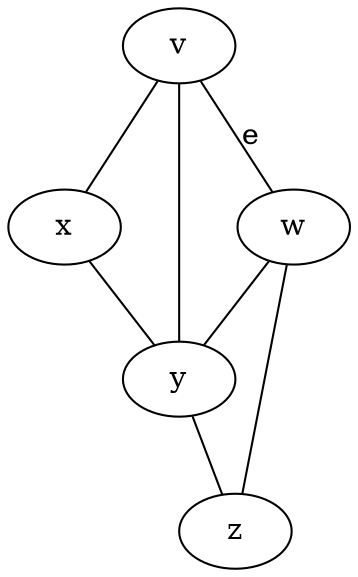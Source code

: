 graph {
  "x" -- "y" -- "z";
  "v" -- {"y" "x"};
  "w" -- {"y" "z"};
  "v" -- "w" [
    label = "e",
  ];
}